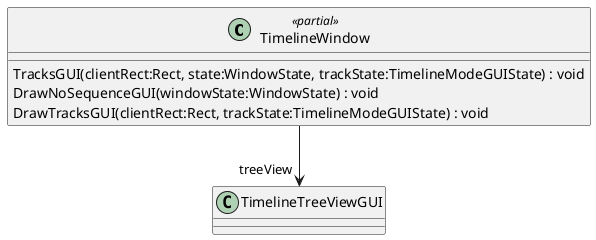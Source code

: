 @startuml
class TimelineWindow <<partial>> {
    TracksGUI(clientRect:Rect, state:WindowState, trackState:TimelineModeGUIState) : void
    DrawNoSequenceGUI(windowState:WindowState) : void
    DrawTracksGUI(clientRect:Rect, trackState:TimelineModeGUIState) : void
}
TimelineWindow --> "treeView" TimelineTreeViewGUI
@enduml
